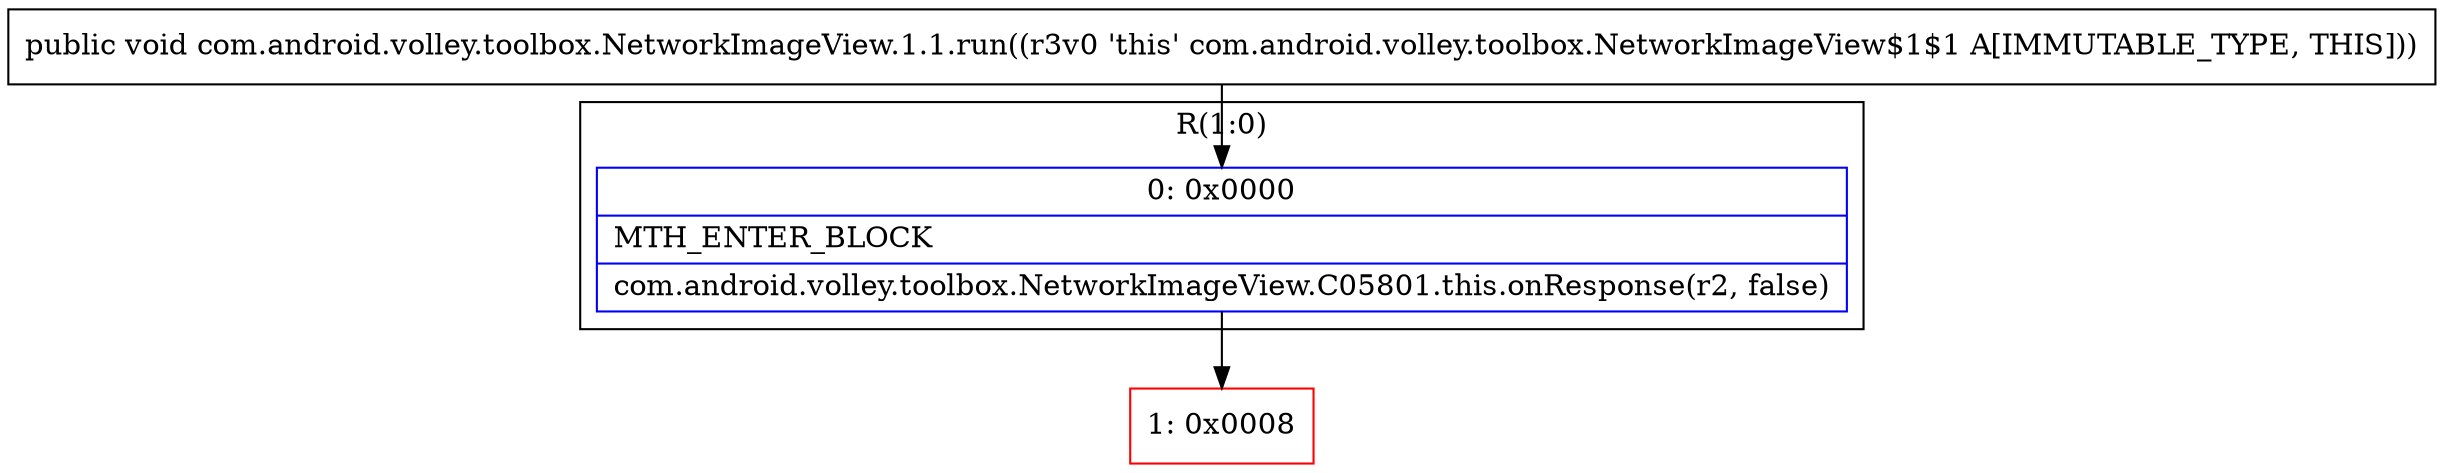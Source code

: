 digraph "CFG forcom.android.volley.toolbox.NetworkImageView.1.1.run()V" {
subgraph cluster_Region_1875867786 {
label = "R(1:0)";
node [shape=record,color=blue];
Node_0 [shape=record,label="{0\:\ 0x0000|MTH_ENTER_BLOCK\l|com.android.volley.toolbox.NetworkImageView.C05801.this.onResponse(r2, false)\l}"];
}
Node_1 [shape=record,color=red,label="{1\:\ 0x0008}"];
MethodNode[shape=record,label="{public void com.android.volley.toolbox.NetworkImageView.1.1.run((r3v0 'this' com.android.volley.toolbox.NetworkImageView$1$1 A[IMMUTABLE_TYPE, THIS])) }"];
MethodNode -> Node_0;
Node_0 -> Node_1;
}

